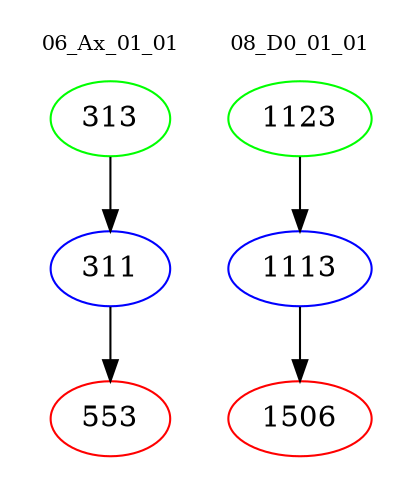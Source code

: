digraph{
subgraph cluster_0 {
color = white
label = "06_Ax_01_01";
fontsize=10;
T0_313 [label="313", color="green"]
T0_313 -> T0_311 [color="black"]
T0_311 [label="311", color="blue"]
T0_311 -> T0_553 [color="black"]
T0_553 [label="553", color="red"]
}
subgraph cluster_1 {
color = white
label = "08_D0_01_01";
fontsize=10;
T1_1123 [label="1123", color="green"]
T1_1123 -> T1_1113 [color="black"]
T1_1113 [label="1113", color="blue"]
T1_1113 -> T1_1506 [color="black"]
T1_1506 [label="1506", color="red"]
}
}
